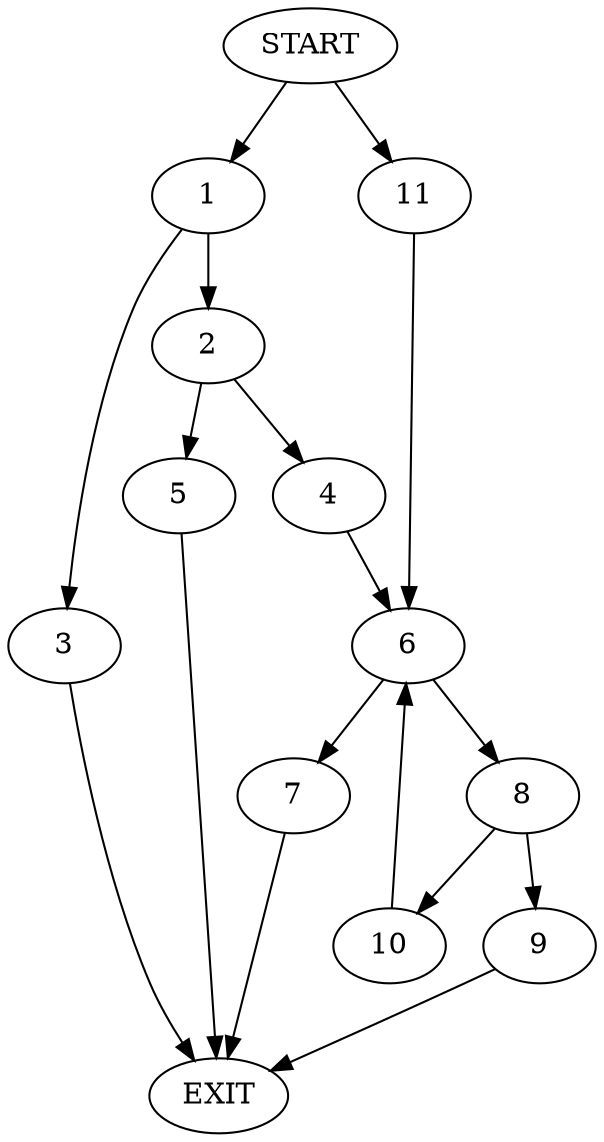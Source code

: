 digraph {
0 [label="START"]
12 [label="EXIT"]
0 -> 1
1 -> 2
1 -> 3
2 -> 4
2 -> 5
3 -> 12
4 -> 6
5 -> 12
6 -> 7
6 -> 8
8 -> 9
8 -> 10
7 -> 12
10 -> 6
9 -> 12
0 -> 11
11 -> 6
}
